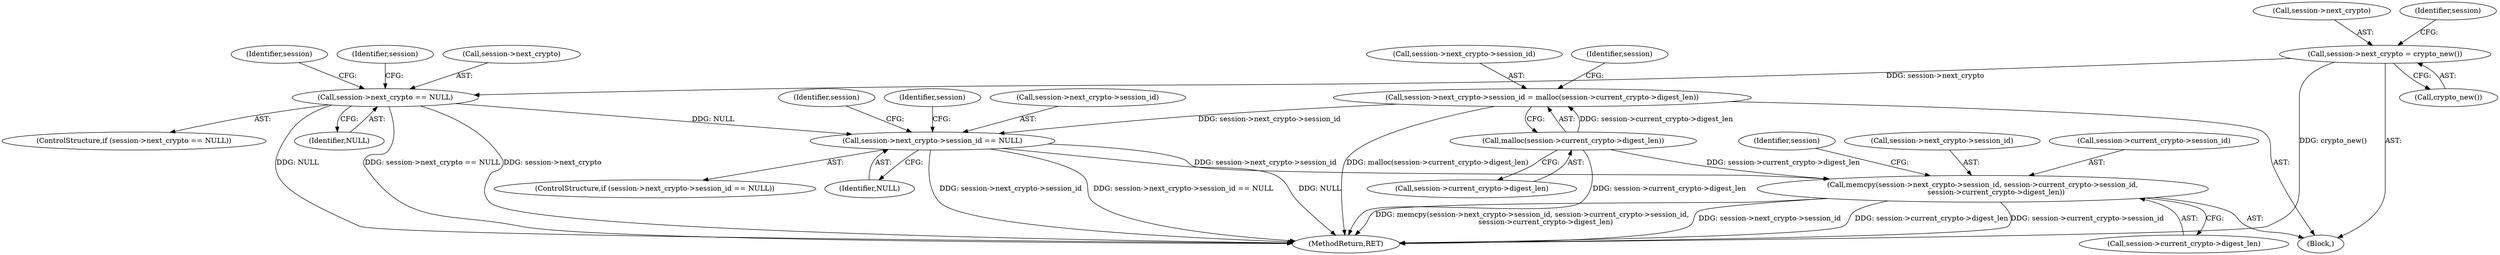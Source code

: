 digraph "0_libssh_94f6955fbaee6fda9385a23e505497efe21f5b4f_0@API" {
"1000358" [label="(Call,memcpy(session->next_crypto->session_id, session->current_crypto->session_id,\n            session->current_crypto->digest_len))"];
"1000347" [label="(Call,session->next_crypto->session_id == NULL)"];
"1000334" [label="(Call,session->next_crypto->session_id = malloc(session->current_crypto->digest_len))"];
"1000340" [label="(Call,malloc(session->current_crypto->digest_len))"];
"1000325" [label="(Call,session->next_crypto == NULL)"];
"1000319" [label="(Call,session->next_crypto = crypto_new())"];
"1000347" [label="(Call,session->next_crypto->session_id == NULL)"];
"1000391" [label="(MethodReturn,RET)"];
"1000335" [label="(Call,session->next_crypto->session_id)"];
"1000359" [label="(Call,session->next_crypto->session_id)"];
"1000320" [label="(Call,session->next_crypto)"];
"1000361" [label="(Identifier,session)"];
"1000358" [label="(Call,memcpy(session->next_crypto->session_id, session->current_crypto->session_id,\n            session->current_crypto->digest_len))"];
"1000324" [label="(ControlStructure,if (session->next_crypto == NULL))"];
"1000337" [label="(Identifier,session)"];
"1000319" [label="(Call,session->next_crypto = crypto_new())"];
"1000364" [label="(Call,session->current_crypto->session_id)"];
"1000346" [label="(ControlStructure,if (session->next_crypto->session_id == NULL))"];
"1000325" [label="(Call,session->next_crypto == NULL)"];
"1000348" [label="(Call,session->next_crypto->session_id)"];
"1000340" [label="(Call,malloc(session->current_crypto->digest_len))"];
"1000376" [label="(Identifier,session)"];
"1000329" [label="(Identifier,NULL)"];
"1000353" [label="(Identifier,NULL)"];
"1000327" [label="(Identifier,session)"];
"1000334" [label="(Call,session->next_crypto->session_id = malloc(session->current_crypto->digest_len))"];
"1000323" [label="(Call,crypto_new())"];
"1000341" [label="(Call,session->current_crypto->digest_len)"];
"1000356" [label="(Identifier,session)"];
"1000157" [label="(Block,)"];
"1000326" [label="(Call,session->next_crypto)"];
"1000369" [label="(Call,session->current_crypto->digest_len)"];
"1000350" [label="(Identifier,session)"];
"1000332" [label="(Identifier,session)"];
"1000358" -> "1000157"  [label="AST: "];
"1000358" -> "1000369"  [label="CFG: "];
"1000359" -> "1000358"  [label="AST: "];
"1000364" -> "1000358"  [label="AST: "];
"1000369" -> "1000358"  [label="AST: "];
"1000376" -> "1000358"  [label="CFG: "];
"1000358" -> "1000391"  [label="DDG: session->current_crypto->digest_len"];
"1000358" -> "1000391"  [label="DDG: session->current_crypto->session_id"];
"1000358" -> "1000391"  [label="DDG: memcpy(session->next_crypto->session_id, session->current_crypto->session_id,\n            session->current_crypto->digest_len)"];
"1000358" -> "1000391"  [label="DDG: session->next_crypto->session_id"];
"1000347" -> "1000358"  [label="DDG: session->next_crypto->session_id"];
"1000340" -> "1000358"  [label="DDG: session->current_crypto->digest_len"];
"1000347" -> "1000346"  [label="AST: "];
"1000347" -> "1000353"  [label="CFG: "];
"1000348" -> "1000347"  [label="AST: "];
"1000353" -> "1000347"  [label="AST: "];
"1000356" -> "1000347"  [label="CFG: "];
"1000361" -> "1000347"  [label="CFG: "];
"1000347" -> "1000391"  [label="DDG: NULL"];
"1000347" -> "1000391"  [label="DDG: session->next_crypto->session_id"];
"1000347" -> "1000391"  [label="DDG: session->next_crypto->session_id == NULL"];
"1000334" -> "1000347"  [label="DDG: session->next_crypto->session_id"];
"1000325" -> "1000347"  [label="DDG: NULL"];
"1000334" -> "1000157"  [label="AST: "];
"1000334" -> "1000340"  [label="CFG: "];
"1000335" -> "1000334"  [label="AST: "];
"1000340" -> "1000334"  [label="AST: "];
"1000350" -> "1000334"  [label="CFG: "];
"1000334" -> "1000391"  [label="DDG: malloc(session->current_crypto->digest_len)"];
"1000340" -> "1000334"  [label="DDG: session->current_crypto->digest_len"];
"1000340" -> "1000341"  [label="CFG: "];
"1000341" -> "1000340"  [label="AST: "];
"1000340" -> "1000391"  [label="DDG: session->current_crypto->digest_len"];
"1000325" -> "1000324"  [label="AST: "];
"1000325" -> "1000329"  [label="CFG: "];
"1000326" -> "1000325"  [label="AST: "];
"1000329" -> "1000325"  [label="AST: "];
"1000332" -> "1000325"  [label="CFG: "];
"1000337" -> "1000325"  [label="CFG: "];
"1000325" -> "1000391"  [label="DDG: session->next_crypto"];
"1000325" -> "1000391"  [label="DDG: NULL"];
"1000325" -> "1000391"  [label="DDG: session->next_crypto == NULL"];
"1000319" -> "1000325"  [label="DDG: session->next_crypto"];
"1000319" -> "1000157"  [label="AST: "];
"1000319" -> "1000323"  [label="CFG: "];
"1000320" -> "1000319"  [label="AST: "];
"1000323" -> "1000319"  [label="AST: "];
"1000327" -> "1000319"  [label="CFG: "];
"1000319" -> "1000391"  [label="DDG: crypto_new()"];
}
